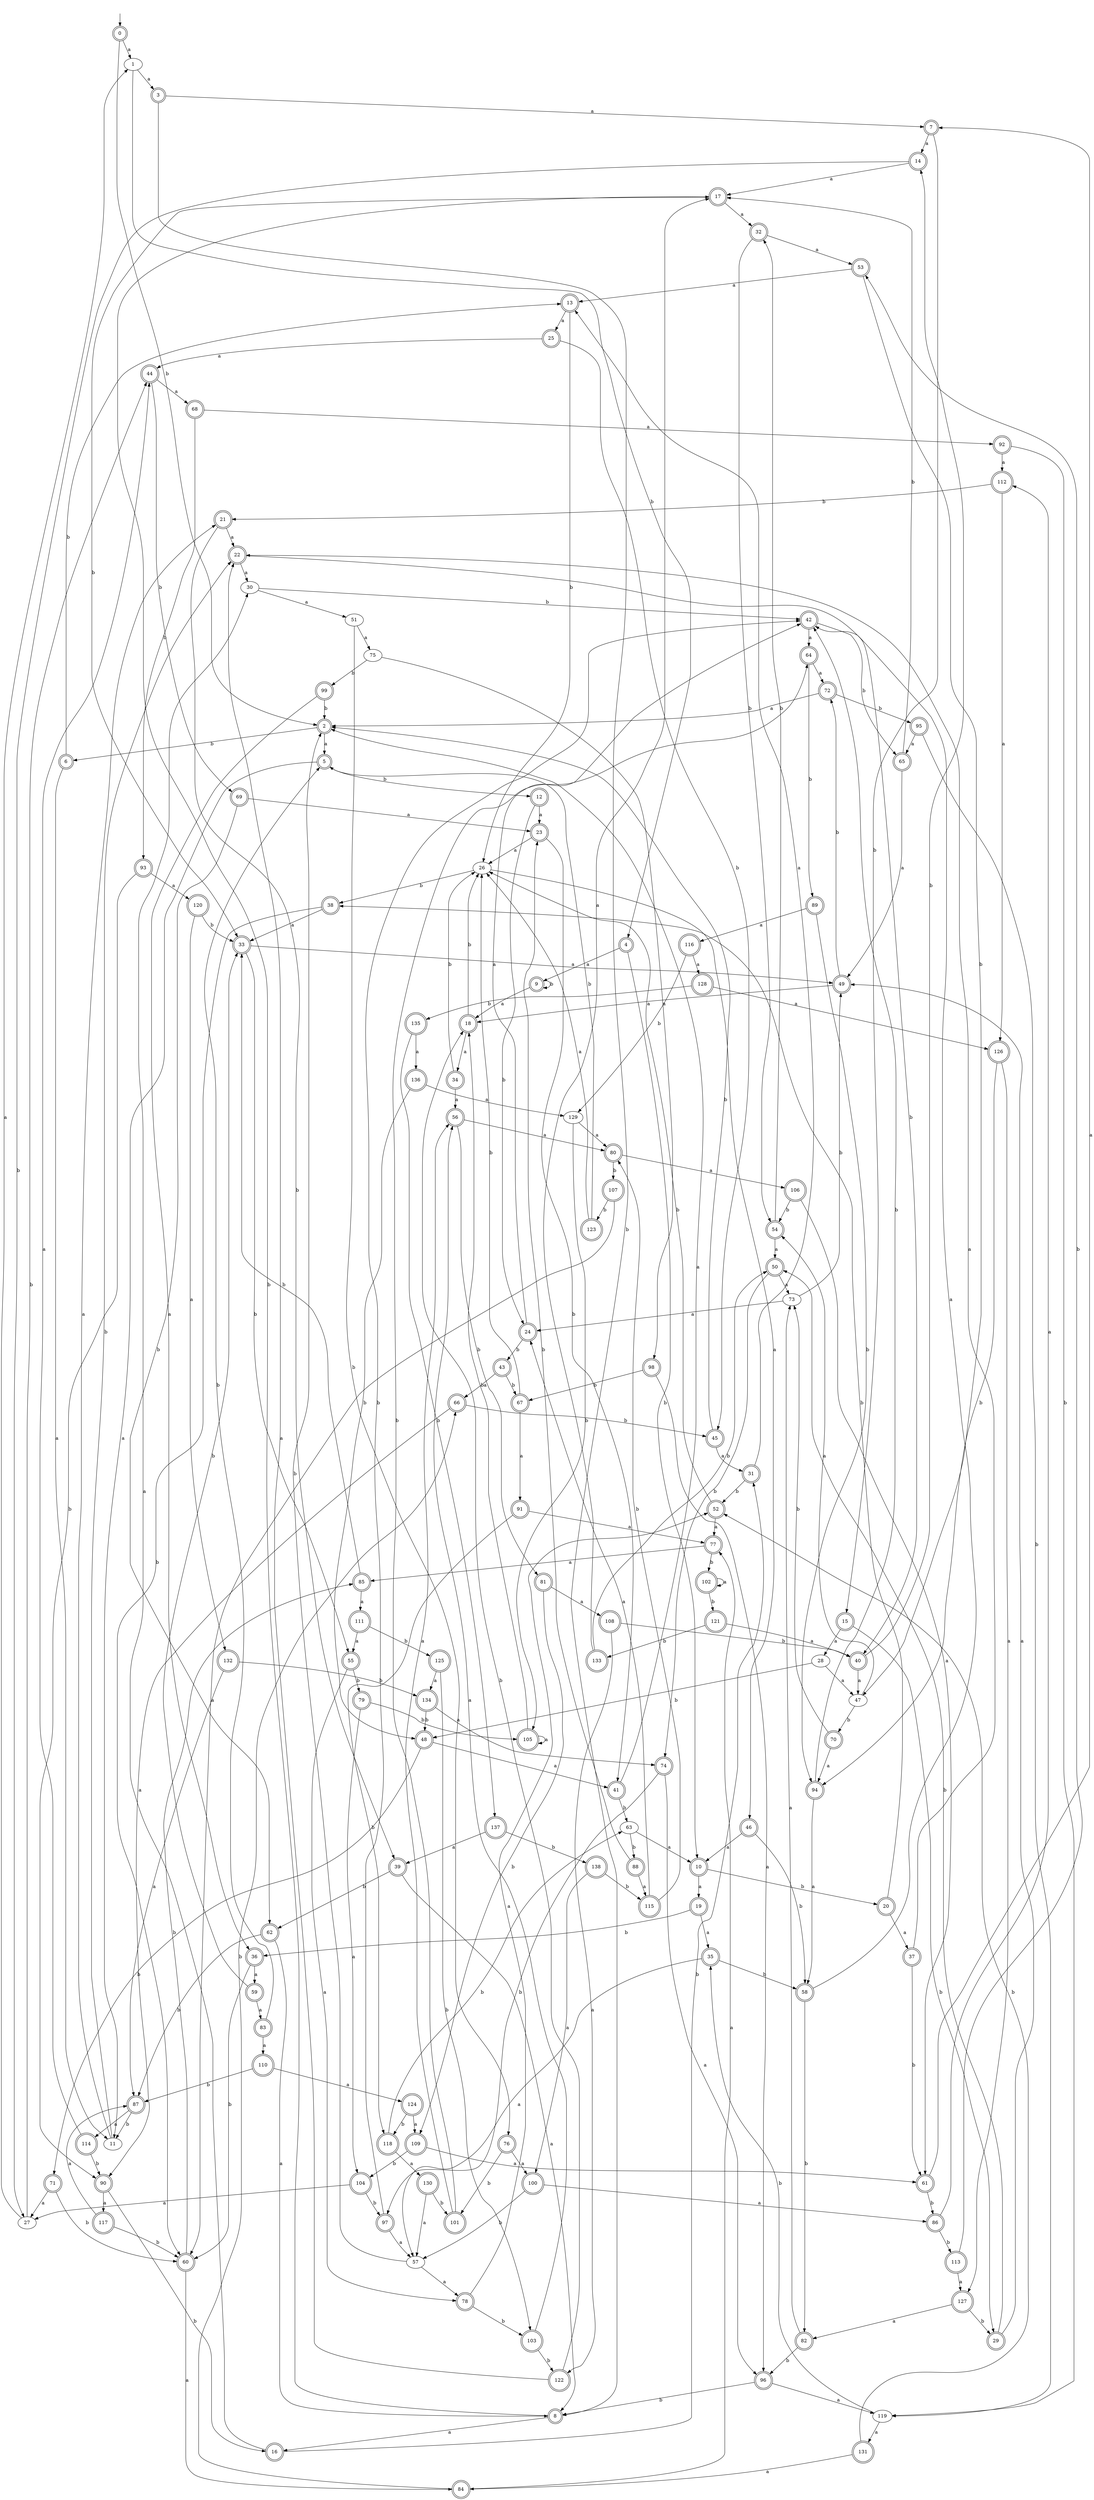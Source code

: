 digraph RandomDFA {
  __start0 [label="", shape=none];
  __start0 -> 0 [label=""];
  0 [shape=circle] [shape=doublecircle]
  0 -> 1 [label="a"]
  0 -> 2 [label="b"]
  1
  1 -> 3 [label="a"]
  1 -> 4 [label="b"]
  2 [shape=doublecircle]
  2 -> 5 [label="a"]
  2 -> 6 [label="b"]
  3 [shape=doublecircle]
  3 -> 7 [label="a"]
  3 -> 8 [label="b"]
  4 [shape=doublecircle]
  4 -> 9 [label="a"]
  4 -> 10 [label="b"]
  5 [shape=doublecircle]
  5 -> 11 [label="a"]
  5 -> 12 [label="b"]
  6 [shape=doublecircle]
  6 -> 11 [label="a"]
  6 -> 13 [label="b"]
  7 [shape=doublecircle]
  7 -> 14 [label="a"]
  7 -> 15 [label="b"]
  8 [shape=doublecircle]
  8 -> 16 [label="a"]
  8 -> 17 [label="b"]
  9 [shape=doublecircle]
  9 -> 18 [label="a"]
  9 -> 9 [label="b"]
  10 [shape=doublecircle]
  10 -> 19 [label="a"]
  10 -> 20 [label="b"]
  11
  11 -> 21 [label="a"]
  11 -> 22 [label="b"]
  12 [shape=doublecircle]
  12 -> 23 [label="a"]
  12 -> 24 [label="b"]
  13 [shape=doublecircle]
  13 -> 25 [label="a"]
  13 -> 26 [label="b"]
  14 [shape=doublecircle]
  14 -> 17 [label="a"]
  14 -> 27 [label="b"]
  15 [shape=doublecircle]
  15 -> 28 [label="a"]
  15 -> 29 [label="b"]
  16 [shape=doublecircle]
  16 -> 30 [label="a"]
  16 -> 31 [label="b"]
  17 [shape=doublecircle]
  17 -> 32 [label="a"]
  17 -> 33 [label="b"]
  18 [shape=doublecircle]
  18 -> 34 [label="a"]
  18 -> 26 [label="b"]
  19 [shape=doublecircle]
  19 -> 35 [label="a"]
  19 -> 36 [label="b"]
  20 [shape=doublecircle]
  20 -> 37 [label="a"]
  20 -> 38 [label="b"]
  21 [shape=doublecircle]
  21 -> 22 [label="a"]
  21 -> 39 [label="b"]
  22 [shape=doublecircle]
  22 -> 30 [label="a"]
  22 -> 40 [label="b"]
  23 [shape=doublecircle]
  23 -> 26 [label="a"]
  23 -> 41 [label="b"]
  24 [shape=doublecircle]
  24 -> 42 [label="a"]
  24 -> 43 [label="b"]
  25 [shape=doublecircle]
  25 -> 44 [label="a"]
  25 -> 45 [label="b"]
  26
  26 -> 46 [label="a"]
  26 -> 38 [label="b"]
  27
  27 -> 1 [label="a"]
  27 -> 44 [label="b"]
  28
  28 -> 47 [label="a"]
  28 -> 48 [label="b"]
  29 [shape=doublecircle]
  29 -> 49 [label="a"]
  29 -> 50 [label="b"]
  30
  30 -> 51 [label="a"]
  30 -> 42 [label="b"]
  31 [shape=doublecircle]
  31 -> 13 [label="a"]
  31 -> 52 [label="b"]
  32 [shape=doublecircle]
  32 -> 53 [label="a"]
  32 -> 54 [label="b"]
  33 [shape=doublecircle]
  33 -> 49 [label="a"]
  33 -> 55 [label="b"]
  34 [shape=doublecircle]
  34 -> 56 [label="a"]
  34 -> 26 [label="b"]
  35 [shape=doublecircle]
  35 -> 57 [label="a"]
  35 -> 58 [label="b"]
  36 [shape=doublecircle]
  36 -> 59 [label="a"]
  36 -> 60 [label="b"]
  37 [shape=doublecircle]
  37 -> 22 [label="a"]
  37 -> 61 [label="b"]
  38 [shape=doublecircle]
  38 -> 33 [label="a"]
  38 -> 60 [label="b"]
  39 [shape=doublecircle]
  39 -> 8 [label="a"]
  39 -> 62 [label="b"]
  40 [shape=doublecircle]
  40 -> 47 [label="a"]
  40 -> 14 [label="b"]
  41 [shape=doublecircle]
  41 -> 2 [label="a"]
  41 -> 63 [label="b"]
  42 [shape=doublecircle]
  42 -> 64 [label="a"]
  42 -> 65 [label="b"]
  43 [shape=doublecircle]
  43 -> 66 [label="a"]
  43 -> 67 [label="b"]
  44 [shape=doublecircle]
  44 -> 68 [label="a"]
  44 -> 69 [label="b"]
  45 [shape=doublecircle]
  45 -> 31 [label="a"]
  45 -> 2 [label="b"]
  46 [shape=doublecircle]
  46 -> 10 [label="a"]
  46 -> 58 [label="b"]
  47
  47 -> 54 [label="a"]
  47 -> 70 [label="b"]
  48 [shape=doublecircle]
  48 -> 41 [label="a"]
  48 -> 71 [label="b"]
  49 [shape=doublecircle]
  49 -> 18 [label="a"]
  49 -> 72 [label="b"]
  50 [shape=doublecircle]
  50 -> 73 [label="a"]
  50 -> 74 [label="b"]
  51
  51 -> 75 [label="a"]
  51 -> 76 [label="b"]
  52 [shape=doublecircle]
  52 -> 77 [label="a"]
  52 -> 26 [label="b"]
  53 [shape=doublecircle]
  53 -> 13 [label="a"]
  53 -> 47 [label="b"]
  54 [shape=doublecircle]
  54 -> 50 [label="a"]
  54 -> 32 [label="b"]
  55 [shape=doublecircle]
  55 -> 78 [label="a"]
  55 -> 79 [label="b"]
  56 [shape=doublecircle]
  56 -> 80 [label="a"]
  56 -> 81 [label="b"]
  57
  57 -> 78 [label="a"]
  57 -> 2 [label="b"]
  58 [shape=doublecircle]
  58 -> 42 [label="a"]
  58 -> 82 [label="b"]
  59 [shape=doublecircle]
  59 -> 83 [label="a"]
  59 -> 33 [label="b"]
  60 [shape=doublecircle]
  60 -> 84 [label="a"]
  60 -> 85 [label="b"]
  61 [shape=doublecircle]
  61 -> 7 [label="a"]
  61 -> 86 [label="b"]
  62 [shape=doublecircle]
  62 -> 8 [label="a"]
  62 -> 87 [label="b"]
  63
  63 -> 10 [label="a"]
  63 -> 88 [label="b"]
  64 [shape=doublecircle]
  64 -> 72 [label="a"]
  64 -> 89 [label="b"]
  65 [shape=doublecircle]
  65 -> 49 [label="a"]
  65 -> 17 [label="b"]
  66 [shape=doublecircle]
  66 -> 90 [label="a"]
  66 -> 45 [label="b"]
  67 [shape=doublecircle]
  67 -> 91 [label="a"]
  67 -> 26 [label="b"]
  68 [shape=doublecircle]
  68 -> 92 [label="a"]
  68 -> 93 [label="b"]
  69 [shape=doublecircle]
  69 -> 23 [label="a"]
  69 -> 62 [label="b"]
  70 [shape=doublecircle]
  70 -> 94 [label="a"]
  70 -> 73 [label="b"]
  71 [shape=doublecircle]
  71 -> 27 [label="a"]
  71 -> 60 [label="b"]
  72 [shape=doublecircle]
  72 -> 2 [label="a"]
  72 -> 95 [label="b"]
  73
  73 -> 24 [label="a"]
  73 -> 49 [label="b"]
  74 [shape=doublecircle]
  74 -> 96 [label="a"]
  74 -> 97 [label="b"]
  75
  75 -> 98 [label="a"]
  75 -> 99 [label="b"]
  76 [shape=doublecircle]
  76 -> 100 [label="a"]
  76 -> 101 [label="b"]
  77 [shape=doublecircle]
  77 -> 85 [label="a"]
  77 -> 102 [label="b"]
  78 [shape=doublecircle]
  78 -> 52 [label="a"]
  78 -> 103 [label="b"]
  79 [shape=doublecircle]
  79 -> 104 [label="a"]
  79 -> 105 [label="b"]
  80 [shape=doublecircle]
  80 -> 106 [label="a"]
  80 -> 107 [label="b"]
  81 [shape=doublecircle]
  81 -> 108 [label="a"]
  81 -> 109 [label="b"]
  82 [shape=doublecircle]
  82 -> 73 [label="a"]
  82 -> 96 [label="b"]
  83 [shape=doublecircle]
  83 -> 110 [label="a"]
  83 -> 5 [label="b"]
  84 [shape=doublecircle]
  84 -> 77 [label="a"]
  84 -> 66 [label="b"]
  85 [shape=doublecircle]
  85 -> 111 [label="a"]
  85 -> 33 [label="b"]
  86 [shape=doublecircle]
  86 -> 112 [label="a"]
  86 -> 113 [label="b"]
  87 [shape=doublecircle]
  87 -> 114 [label="a"]
  87 -> 11 [label="b"]
  88 [shape=doublecircle]
  88 -> 115 [label="a"]
  88 -> 23 [label="b"]
  89 [shape=doublecircle]
  89 -> 116 [label="a"]
  89 -> 94 [label="b"]
  90 [shape=doublecircle]
  90 -> 117 [label="a"]
  90 -> 16 [label="b"]
  91 [shape=doublecircle]
  91 -> 77 [label="a"]
  91 -> 118 [label="b"]
  92 [shape=doublecircle]
  92 -> 112 [label="a"]
  92 -> 119 [label="b"]
  93 [shape=doublecircle]
  93 -> 120 [label="a"]
  93 -> 90 [label="b"]
  94 [shape=doublecircle]
  94 -> 58 [label="a"]
  94 -> 42 [label="b"]
  95 [shape=doublecircle]
  95 -> 65 [label="a"]
  95 -> 119 [label="b"]
  96 [shape=doublecircle]
  96 -> 119 [label="a"]
  96 -> 8 [label="b"]
  97 [shape=doublecircle]
  97 -> 57 [label="a"]
  97 -> 42 [label="b"]
  98 [shape=doublecircle]
  98 -> 96 [label="a"]
  98 -> 67 [label="b"]
  99 [shape=doublecircle]
  99 -> 36 [label="a"]
  99 -> 2 [label="b"]
  100 [shape=doublecircle]
  100 -> 86 [label="a"]
  100 -> 57 [label="b"]
  101 [shape=doublecircle]
  101 -> 56 [label="a"]
  101 -> 64 [label="b"]
  102 [shape=doublecircle]
  102 -> 102 [label="a"]
  102 -> 121 [label="b"]
  103 [shape=doublecircle]
  103 -> 56 [label="a"]
  103 -> 122 [label="b"]
  104 [shape=doublecircle]
  104 -> 27 [label="a"]
  104 -> 97 [label="b"]
  105 [shape=doublecircle]
  105 -> 105 [label="a"]
  105 -> 18 [label="b"]
  106 [shape=doublecircle]
  106 -> 61 [label="a"]
  106 -> 54 [label="b"]
  107 [shape=doublecircle]
  107 -> 60 [label="a"]
  107 -> 123 [label="b"]
  108 [shape=doublecircle]
  108 -> 122 [label="a"]
  108 -> 40 [label="b"]
  109 [shape=doublecircle]
  109 -> 61 [label="a"]
  109 -> 104 [label="b"]
  110 [shape=doublecircle]
  110 -> 124 [label="a"]
  110 -> 87 [label="b"]
  111 [shape=doublecircle]
  111 -> 55 [label="a"]
  111 -> 125 [label="b"]
  112 [shape=doublecircle]
  112 -> 126 [label="a"]
  112 -> 21 [label="b"]
  113 [shape=doublecircle]
  113 -> 127 [label="a"]
  113 -> 53 [label="b"]
  114 [shape=doublecircle]
  114 -> 44 [label="a"]
  114 -> 90 [label="b"]
  115 [shape=doublecircle]
  115 -> 24 [label="a"]
  115 -> 80 [label="b"]
  116 [shape=doublecircle]
  116 -> 128 [label="a"]
  116 -> 129 [label="b"]
  117 [shape=doublecircle]
  117 -> 87 [label="a"]
  117 -> 60 [label="b"]
  118 [shape=doublecircle]
  118 -> 130 [label="a"]
  118 -> 63 [label="b"]
  119
  119 -> 131 [label="a"]
  119 -> 35 [label="b"]
  120 [shape=doublecircle]
  120 -> 132 [label="a"]
  120 -> 33 [label="b"]
  121 [shape=doublecircle]
  121 -> 40 [label="a"]
  121 -> 133 [label="b"]
  122 [shape=doublecircle]
  122 -> 22 [label="a"]
  122 -> 18 [label="b"]
  123 [shape=doublecircle]
  123 -> 26 [label="a"]
  123 -> 5 [label="b"]
  124 [shape=doublecircle]
  124 -> 109 [label="a"]
  124 -> 118 [label="b"]
  125 [shape=doublecircle]
  125 -> 134 [label="a"]
  125 -> 103 [label="b"]
  126 [shape=doublecircle]
  126 -> 127 [label="a"]
  126 -> 94 [label="b"]
  127 [shape=doublecircle]
  127 -> 82 [label="a"]
  127 -> 29 [label="b"]
  128 [shape=doublecircle]
  128 -> 126 [label="a"]
  128 -> 135 [label="b"]
  129
  129 -> 80 [label="a"]
  129 -> 105 [label="b"]
  130 [shape=doublecircle]
  130 -> 57 [label="a"]
  130 -> 101 [label="b"]
  131 [shape=doublecircle]
  131 -> 84 [label="a"]
  131 -> 52 [label="b"]
  132 [shape=doublecircle]
  132 -> 87 [label="a"]
  132 -> 134 [label="b"]
  133 [shape=doublecircle]
  133 -> 17 [label="a"]
  133 -> 50 [label="b"]
  134 [shape=doublecircle]
  134 -> 74 [label="a"]
  134 -> 48 [label="b"]
  135 [shape=doublecircle]
  135 -> 136 [label="a"]
  135 -> 137 [label="b"]
  136 [shape=doublecircle]
  136 -> 129 [label="a"]
  136 -> 48 [label="b"]
  137 [shape=doublecircle]
  137 -> 39 [label="a"]
  137 -> 138 [label="b"]
  138 [shape=doublecircle]
  138 -> 100 [label="a"]
  138 -> 115 [label="b"]
}
